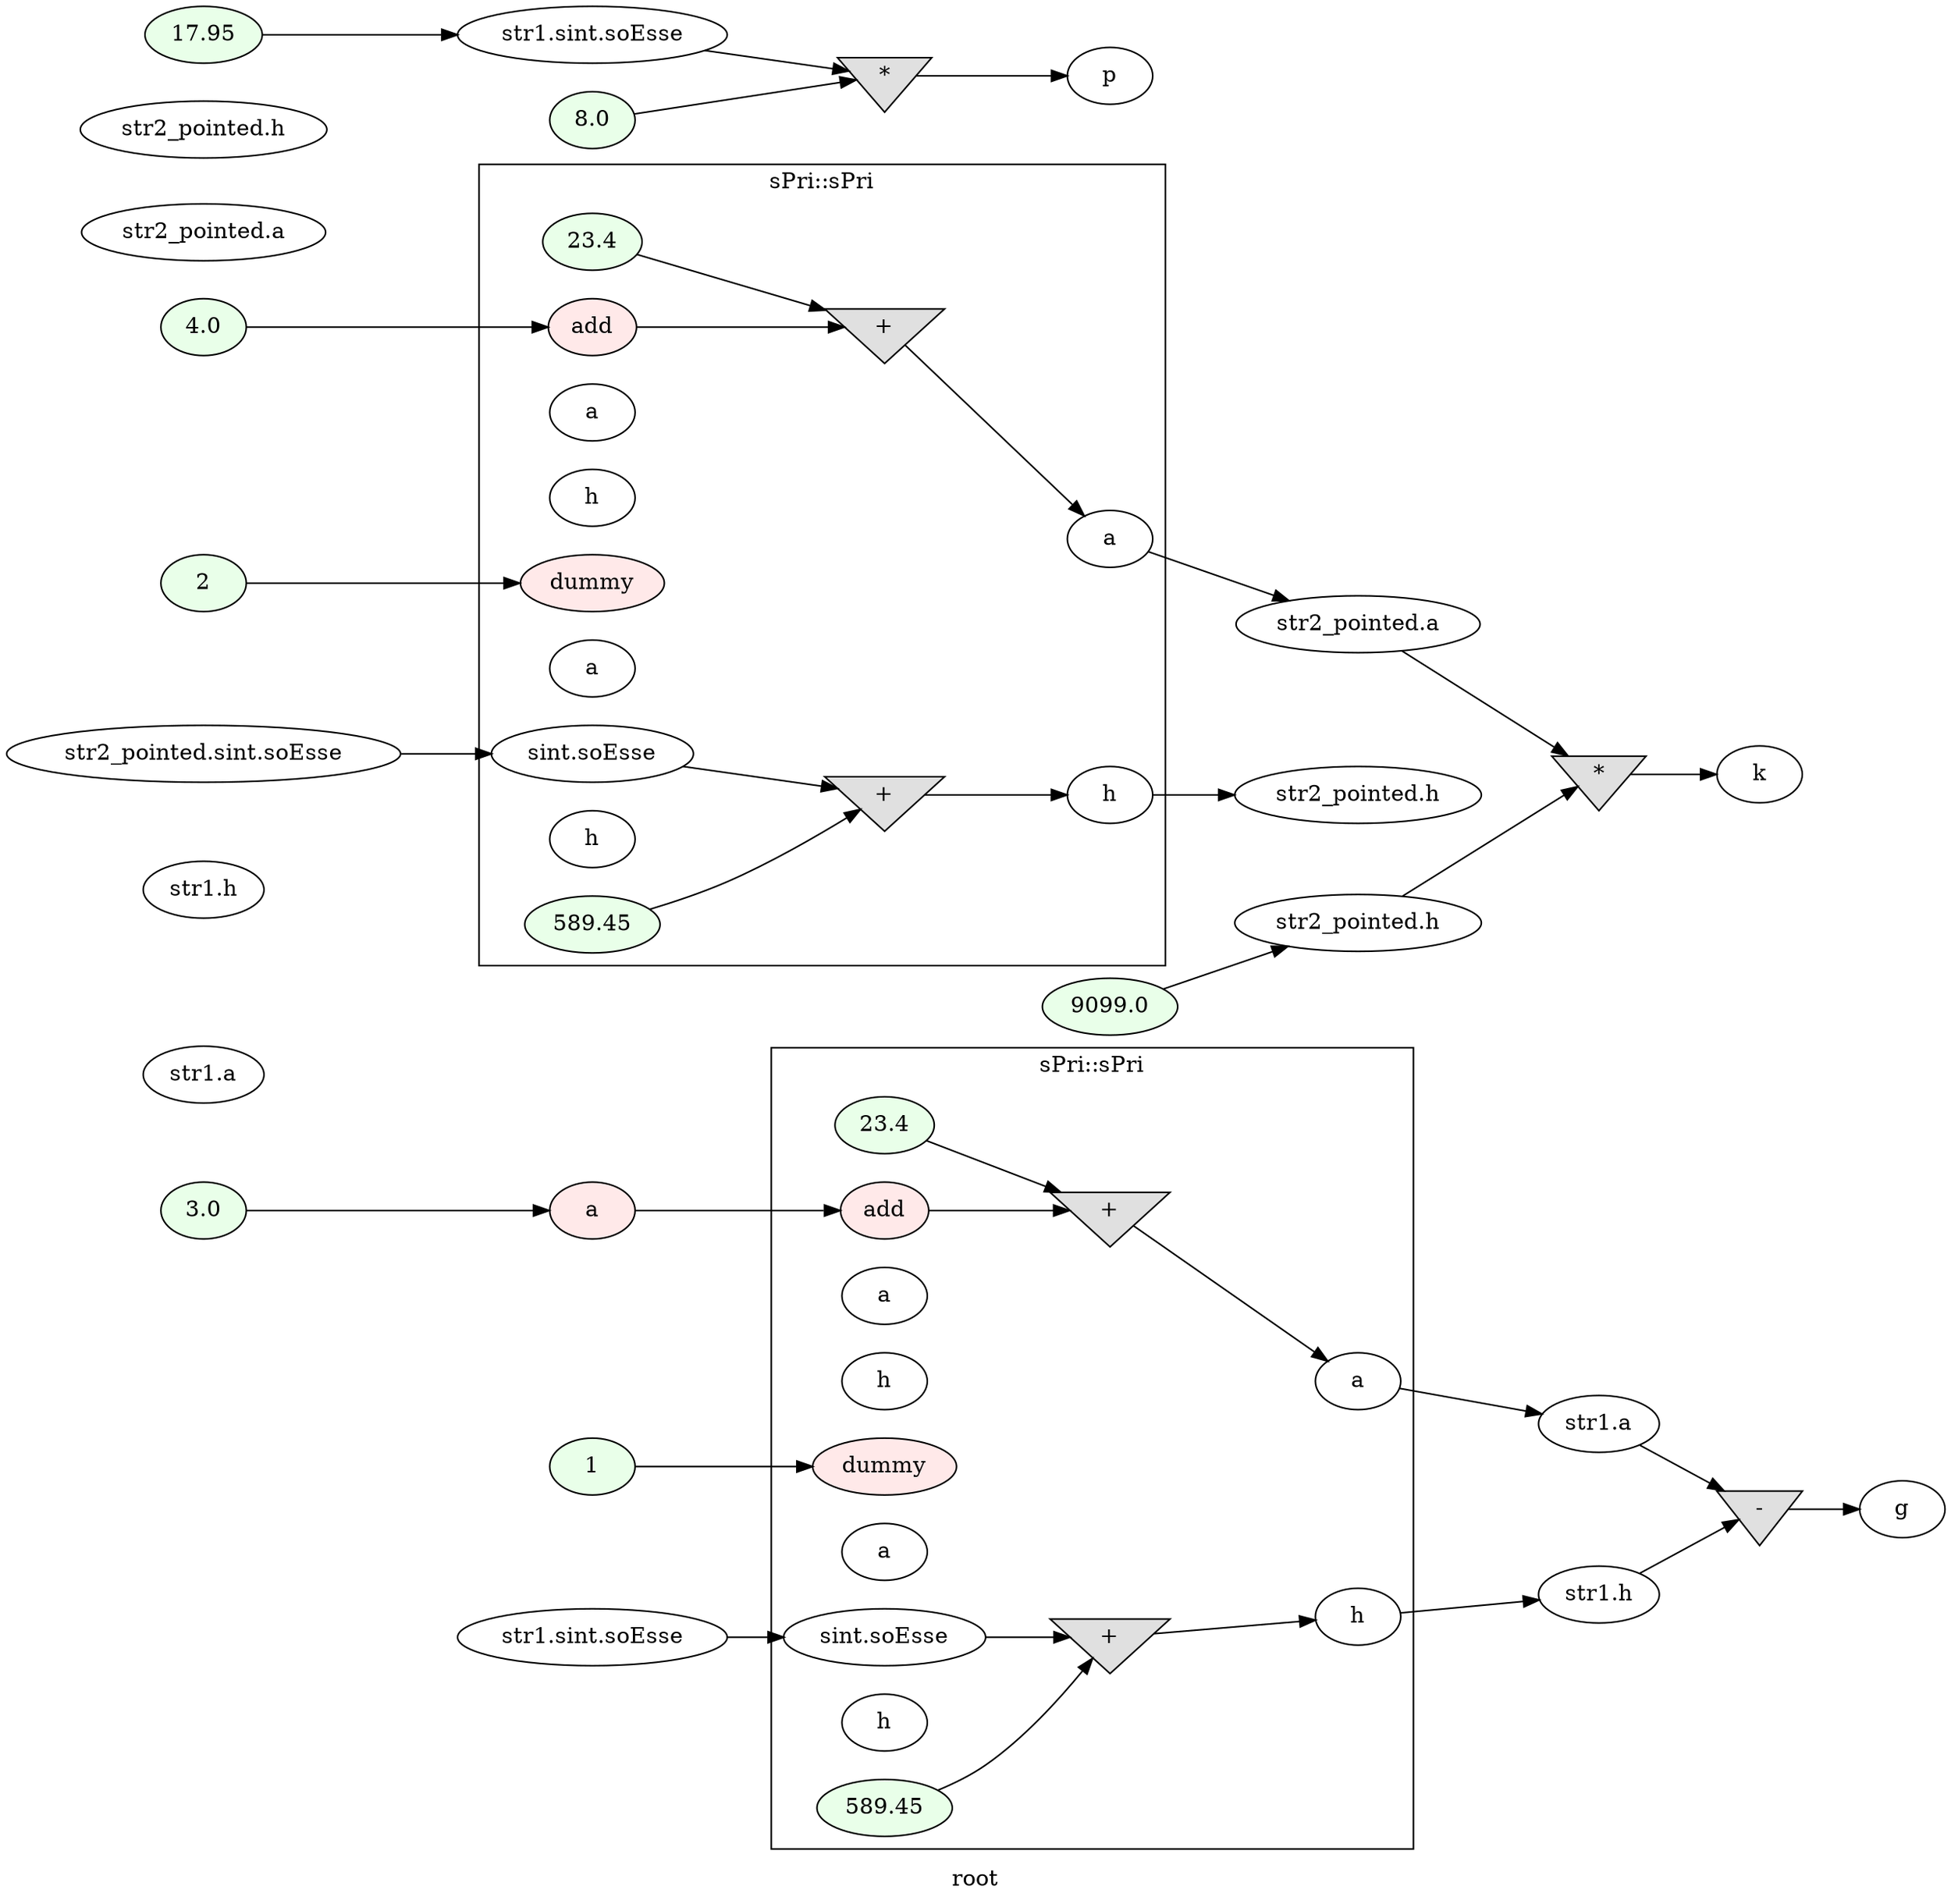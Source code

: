 digraph G
{
rankdir=LR;
label = "root";
	node_000018 [ label = "3.0", style=filled, fillcolor="#E9FFE9", startingline=23 ]
	node_000019 [ label = "a", style=filled, fillcolor="#FFE9E9", startingline=23 ]
	node_000020 [ label = "1", style=filled, fillcolor="#E9FFE9", startingline=24 ]
	node_000021 [ label = "str1.a", startingline=24 ]
	node_000022 [ label = "str1.sint.soEsse", startingline=24 ]
	node_000023 [ label = "str1.h", startingline=24 ]
	node_000037 [ label = "str1.a", startingline=24 ]
	node_000038 [ label = "str1.h", startingline=24 ]
	node_000039 [ label = "4.0", style=filled, fillcolor="#E9FFE9", startingline=25 ]
	node_000040 [ label = "2", style=filled, fillcolor="#E9FFE9", startingline=25 ]
	node_000041 [ label = "str2_pointed.a", startingline=25 ]
	node_000042 [ label = "str2_pointed.sint.soEsse", startingline=25 ]
	node_000043 [ label = "str2_pointed.h", startingline=25 ]
	node_000057 [ label = "str2_pointed.a", startingline=25 ]
	node_000058 [ label = "str2_pointed.h", startingline=25 ]
	node_000059 [ label = "9099.0", style=filled, fillcolor="#E9FFE9", startingline=27 ]
	node_000060 [ label = "str2_pointed.h", startingline=27 ]
	node_000061 [ label = "17.95", style=filled, fillcolor="#E9FFE9", startingline=28 ]
	node_000062 [ label = "str1.sint.soEsse", startingline=28 ]
	node_000063 [ label = "8.0", style=filled, fillcolor="#E9FFE9", startingline=30 ]
	node_000064 [ label = "*", shape=invtriangle, style=filled, fillcolor="#E0E0E0", startingline=30 ]
	node_000065 [ label = "p", startingline=30 ]
	node_000066 [ label = "-", shape=invtriangle, style=filled, fillcolor="#E0E0E0", startingline=32 ]
	node_000067 [ label = "g", startingline=32 ]
	node_000068 [ label = "*", shape=invtriangle, style=filled, fillcolor="#E0E0E0", startingline=33 ]
	node_000069 [ label = "k", startingline=33 ]
subgraph cluster_1 {
label = "sPri::sPri";
parent = "G";
startingline = 24;
	node_000024 [ label = "dummy", style=filled, fillcolor="#FFE9E9", startingline=15 ]
	node_000025 [ label = "add", style=filled, fillcolor="#FFE9E9", startingline=15 ]
	node_000026 [ label = "a", startingline=-2 ]
	node_000027 [ label = "h", startingline=-2 ]
	node_000028 [ label = "sint.soEsse", startingline=-2 ]
	node_000029 [ label = "a", startingline=17 ]
	node_000030 [ label = "23.4", style=filled, fillcolor="#E9FFE9", startingline=17 ]
	node_000031 [ label = "+", shape=invtriangle, style=filled, fillcolor="#E0E0E0", startingline=17 ]
	node_000032 [ label = "h", startingline=18 ]
	node_000033 [ label = "589.45", style=filled, fillcolor="#E9FFE9", startingline=18 ]
	node_000034 [ label = "+", shape=invtriangle, style=filled, fillcolor="#E0E0E0", startingline=18 ]
	node_000035 [ label = "a", startingline=16 ]
	node_000036 [ label = "h", startingline=16 ]
}
subgraph cluster_2 {
label = "sPri::sPri";
parent = "G";
startingline = 25;
	node_000044 [ label = "dummy", style=filled, fillcolor="#FFE9E9", startingline=15 ]
	node_000045 [ label = "add", style=filled, fillcolor="#FFE9E9", startingline=15 ]
	node_000046 [ label = "a", startingline=-2 ]
	node_000047 [ label = "h", startingline=-2 ]
	node_000048 [ label = "sint.soEsse", startingline=-2 ]
	node_000049 [ label = "a", startingline=17 ]
	node_000050 [ label = "23.4", style=filled, fillcolor="#E9FFE9", startingline=17 ]
	node_000051 [ label = "+", shape=invtriangle, style=filled, fillcolor="#E0E0E0", startingline=17 ]
	node_000052 [ label = "h", startingline=18 ]
	node_000053 [ label = "589.45", style=filled, fillcolor="#E9FFE9", startingline=18 ]
	node_000054 [ label = "+", shape=invtriangle, style=filled, fillcolor="#E0E0E0", startingline=18 ]
	node_000055 [ label = "a", startingline=16 ]
	node_000056 [ label = "h", startingline=16 ]
}
	node_000018 -> node_000019
	node_000019 -> node_000025
	node_000020 -> node_000024
	node_000022 -> node_000028
	node_000037 -> node_000066
	node_000038 -> node_000066
	node_000039 -> node_000045
	node_000040 -> node_000044
	node_000042 -> node_000048
	node_000057 -> node_000068
	node_000059 -> node_000060
	node_000060 -> node_000068
	node_000061 -> node_000062
	node_000062 -> node_000064
	node_000063 -> node_000064
	node_000064 -> node_000065
	node_000066 -> node_000067
	node_000068 -> node_000069
	node_000025 -> node_000031
	node_000028 -> node_000034
	node_000030 -> node_000031
	node_000031 -> node_000035
	node_000033 -> node_000034
	node_000034 -> node_000036
	node_000035 -> node_000037
	node_000036 -> node_000038
	node_000045 -> node_000051
	node_000048 -> node_000054
	node_000050 -> node_000051
	node_000051 -> node_000055
	node_000053 -> node_000054
	node_000054 -> node_000056
	node_000055 -> node_000057
	node_000056 -> node_000058
}

